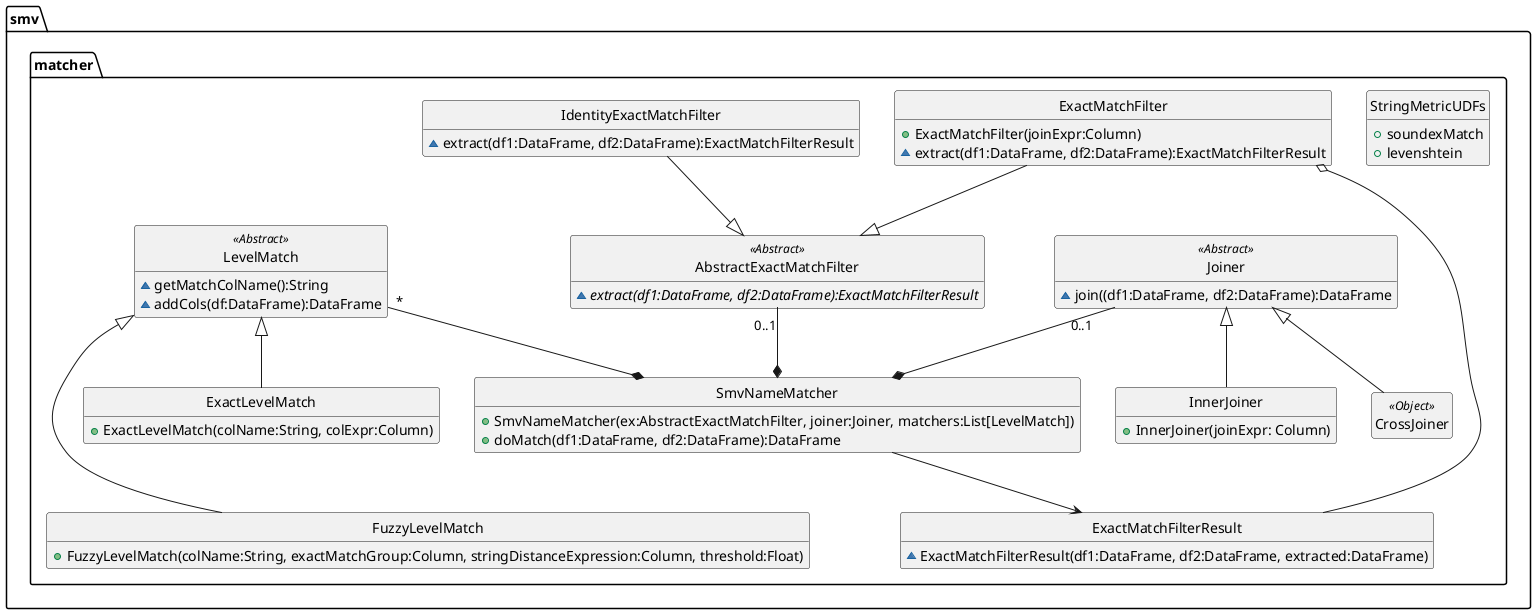 @startuml
hide empty methods
hide empty fields
hide circle

package smv.matcher {
    class StringMetricUDFs {
        +soundexMatch
        +levenshtein
    }

    class SmvNameMatcher{
        +SmvNameMatcher(ex:AbstractExactMatchFilter, joiner:Joiner, matchers:List[LevelMatch])
        +doMatch(df1:DataFrame, df2:DataFrame):DataFrame
    }

    class ExactMatchFilterResult {
        ~ExactMatchFilterResult(df1:DataFrame, df2:DataFrame, extracted:DataFrame)
    }

    class AbstractExactMatchFilter <<Abstract>> {
        ~ {abstract} extract(df1:DataFrame, df2:DataFrame):ExactMatchFilterResult
    }

    class ExactMatchFilter{
        +ExactMatchFilter(joinExpr:Column)
        ~extract(df1:DataFrame, df2:DataFrame):ExactMatchFilterResult
    }

    class IdentityExactMatchFilter {
        ~extract(df1:DataFrame, df2:DataFrame):ExactMatchFilterResult
    }

    class Joiner <<Abstract>> {
        ~join((df1:DataFrame, df2:DataFrame):DataFrame
    }

    class InnerJoiner{
        +InnerJoiner(joinExpr: Column)
    }

    class CrossJoiner <<Object>> {
    }

    class LevelMatch <<Abstract>> {
        ~getMatchColName():String
        ~addCols(df:DataFrame):DataFrame
    }

    class ExactLevelMatch {
        +ExactLevelMatch(colName:String, colExpr:Column)
    }

    class FuzzyLevelMatch {
        +FuzzyLevelMatch(colName:String, exactMatchGroup:Column, stringDistanceExpression:Column, threshold:Float)
    }
}

AbstractExactMatchFilter "0..1" --* SmvNameMatcher
Joiner "0..1" --* SmvNameMatcher
LevelMatch "*" --* SmvNameMatcher

LevelMatch <|-- ExactLevelMatch
LevelMatch <|--- FuzzyLevelMatch

Joiner <|-- InnerJoiner
Joiner <|-- CrossJoiner

IdentityExactMatchFilter --|> AbstractExactMatchFilter
ExactMatchFilter --|> AbstractExactMatchFilter

ExactMatchFilter o-- ExactMatchFilterResult
SmvNameMatcher --> ExactMatchFilterResult

@enduml